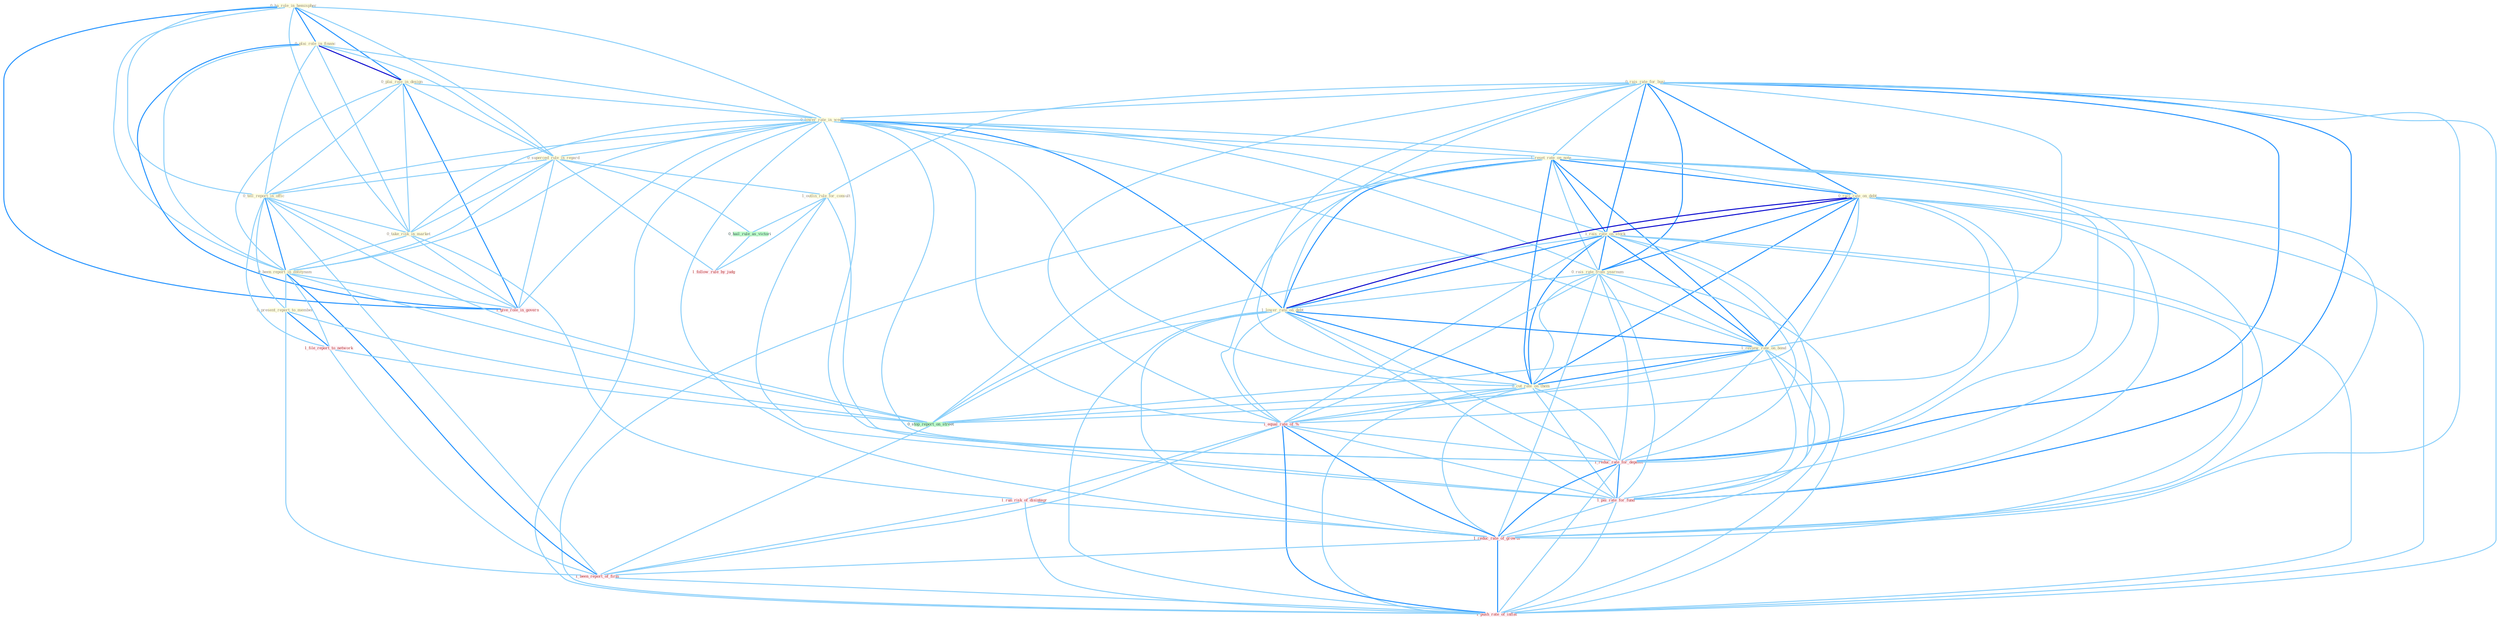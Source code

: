 Graph G{ 
    node
    [shape=polygon,style=filled,width=.5,height=.06,color="#BDFCC9",fixedsize=true,fontsize=4,
    fontcolor="#2f4f4f"];
    {node
    [color="#ffffe0", fontcolor="#8b7d6b"] "0_ha_role_in_hemispher " "0_plai_role_in_financ " "0_rais_rate_for_busi " "0_plai_role_in_design " "0_lower_rate_in_week " "0_superced_rule_in_regard " "1_reset_rate_on_note " "0_tell_report_in_offic " "0_take_risk_in_market " "0_been_report_in_entitynam " "0_rais_rate_on_debt " "1_rais_rate_on_stock " "0_rais_rate_from_yearnum " "0_present_report_to_member " "1_lower_rate_on_debt " "1_review_rate_on_bond " "1_outlin_rule_for_consult " "0_cut_rate_on_them "}
{node [color="#fff0f5", fontcolor="#b22222"] "1_file_report_to_network " "1_equal_rate_of_% " "1_reduc_rate_for_deposit " "1_give_role_in_govern " "1_pai_rate_for_fund " "1_run_risk_of_disintegr " "1_follow_rule_by_judg " "1_reduc_rate_of_growth " "1_been_report_of_firm " "1_push_rate_of_inflat "}
edge [color="#B0E2FF"];

	"0_ha_role_in_hemispher " -- "0_plai_role_in_financ " [w="2", color="#1e90ff" , len=0.8];
	"0_ha_role_in_hemispher " -- "0_plai_role_in_design " [w="2", color="#1e90ff" , len=0.8];
	"0_ha_role_in_hemispher " -- "0_lower_rate_in_week " [w="1", color="#87cefa" ];
	"0_ha_role_in_hemispher " -- "0_superced_rule_in_regard " [w="1", color="#87cefa" ];
	"0_ha_role_in_hemispher " -- "0_tell_report_in_offic " [w="1", color="#87cefa" ];
	"0_ha_role_in_hemispher " -- "0_take_risk_in_market " [w="1", color="#87cefa" ];
	"0_ha_role_in_hemispher " -- "0_been_report_in_entitynam " [w="1", color="#87cefa" ];
	"0_ha_role_in_hemispher " -- "1_give_role_in_govern " [w="2", color="#1e90ff" , len=0.8];
	"0_plai_role_in_financ " -- "0_plai_role_in_design " [w="3", color="#0000cd" , len=0.6];
	"0_plai_role_in_financ " -- "0_lower_rate_in_week " [w="1", color="#87cefa" ];
	"0_plai_role_in_financ " -- "0_superced_rule_in_regard " [w="1", color="#87cefa" ];
	"0_plai_role_in_financ " -- "0_tell_report_in_offic " [w="1", color="#87cefa" ];
	"0_plai_role_in_financ " -- "0_take_risk_in_market " [w="1", color="#87cefa" ];
	"0_plai_role_in_financ " -- "0_been_report_in_entitynam " [w="1", color="#87cefa" ];
	"0_plai_role_in_financ " -- "1_give_role_in_govern " [w="2", color="#1e90ff" , len=0.8];
	"0_rais_rate_for_busi " -- "0_lower_rate_in_week " [w="1", color="#87cefa" ];
	"0_rais_rate_for_busi " -- "1_reset_rate_on_note " [w="1", color="#87cefa" ];
	"0_rais_rate_for_busi " -- "0_rais_rate_on_debt " [w="2", color="#1e90ff" , len=0.8];
	"0_rais_rate_for_busi " -- "1_rais_rate_on_stock " [w="2", color="#1e90ff" , len=0.8];
	"0_rais_rate_for_busi " -- "0_rais_rate_from_yearnum " [w="2", color="#1e90ff" , len=0.8];
	"0_rais_rate_for_busi " -- "1_lower_rate_on_debt " [w="1", color="#87cefa" ];
	"0_rais_rate_for_busi " -- "1_review_rate_on_bond " [w="1", color="#87cefa" ];
	"0_rais_rate_for_busi " -- "1_outlin_rule_for_consult " [w="1", color="#87cefa" ];
	"0_rais_rate_for_busi " -- "0_cut_rate_on_them " [w="1", color="#87cefa" ];
	"0_rais_rate_for_busi " -- "1_equal_rate_of_% " [w="1", color="#87cefa" ];
	"0_rais_rate_for_busi " -- "1_reduc_rate_for_deposit " [w="2", color="#1e90ff" , len=0.8];
	"0_rais_rate_for_busi " -- "1_pai_rate_for_fund " [w="2", color="#1e90ff" , len=0.8];
	"0_rais_rate_for_busi " -- "1_reduc_rate_of_growth " [w="1", color="#87cefa" ];
	"0_rais_rate_for_busi " -- "1_push_rate_of_inflat " [w="1", color="#87cefa" ];
	"0_plai_role_in_design " -- "0_lower_rate_in_week " [w="1", color="#87cefa" ];
	"0_plai_role_in_design " -- "0_superced_rule_in_regard " [w="1", color="#87cefa" ];
	"0_plai_role_in_design " -- "0_tell_report_in_offic " [w="1", color="#87cefa" ];
	"0_plai_role_in_design " -- "0_take_risk_in_market " [w="1", color="#87cefa" ];
	"0_plai_role_in_design " -- "0_been_report_in_entitynam " [w="1", color="#87cefa" ];
	"0_plai_role_in_design " -- "1_give_role_in_govern " [w="2", color="#1e90ff" , len=0.8];
	"0_lower_rate_in_week " -- "0_superced_rule_in_regard " [w="1", color="#87cefa" ];
	"0_lower_rate_in_week " -- "1_reset_rate_on_note " [w="1", color="#87cefa" ];
	"0_lower_rate_in_week " -- "0_tell_report_in_offic " [w="1", color="#87cefa" ];
	"0_lower_rate_in_week " -- "0_take_risk_in_market " [w="1", color="#87cefa" ];
	"0_lower_rate_in_week " -- "0_been_report_in_entitynam " [w="1", color="#87cefa" ];
	"0_lower_rate_in_week " -- "0_rais_rate_on_debt " [w="1", color="#87cefa" ];
	"0_lower_rate_in_week " -- "1_rais_rate_on_stock " [w="1", color="#87cefa" ];
	"0_lower_rate_in_week " -- "0_rais_rate_from_yearnum " [w="1", color="#87cefa" ];
	"0_lower_rate_in_week " -- "1_lower_rate_on_debt " [w="2", color="#1e90ff" , len=0.8];
	"0_lower_rate_in_week " -- "1_review_rate_on_bond " [w="1", color="#87cefa" ];
	"0_lower_rate_in_week " -- "0_cut_rate_on_them " [w="1", color="#87cefa" ];
	"0_lower_rate_in_week " -- "1_equal_rate_of_% " [w="1", color="#87cefa" ];
	"0_lower_rate_in_week " -- "1_reduc_rate_for_deposit " [w="1", color="#87cefa" ];
	"0_lower_rate_in_week " -- "1_give_role_in_govern " [w="1", color="#87cefa" ];
	"0_lower_rate_in_week " -- "1_pai_rate_for_fund " [w="1", color="#87cefa" ];
	"0_lower_rate_in_week " -- "1_reduc_rate_of_growth " [w="1", color="#87cefa" ];
	"0_lower_rate_in_week " -- "1_push_rate_of_inflat " [w="1", color="#87cefa" ];
	"0_superced_rule_in_regard " -- "0_tell_report_in_offic " [w="1", color="#87cefa" ];
	"0_superced_rule_in_regard " -- "0_take_risk_in_market " [w="1", color="#87cefa" ];
	"0_superced_rule_in_regard " -- "0_been_report_in_entitynam " [w="1", color="#87cefa" ];
	"0_superced_rule_in_regard " -- "1_outlin_rule_for_consult " [w="1", color="#87cefa" ];
	"0_superced_rule_in_regard " -- "1_give_role_in_govern " [w="1", color="#87cefa" ];
	"0_superced_rule_in_regard " -- "0_hail_rule_as_victori " [w="1", color="#87cefa" ];
	"0_superced_rule_in_regard " -- "1_follow_rule_by_judg " [w="1", color="#87cefa" ];
	"1_reset_rate_on_note " -- "0_rais_rate_on_debt " [w="2", color="#1e90ff" , len=0.8];
	"1_reset_rate_on_note " -- "1_rais_rate_on_stock " [w="2", color="#1e90ff" , len=0.8];
	"1_reset_rate_on_note " -- "0_rais_rate_from_yearnum " [w="1", color="#87cefa" ];
	"1_reset_rate_on_note " -- "1_lower_rate_on_debt " [w="2", color="#1e90ff" , len=0.8];
	"1_reset_rate_on_note " -- "1_review_rate_on_bond " [w="2", color="#1e90ff" , len=0.8];
	"1_reset_rate_on_note " -- "0_cut_rate_on_them " [w="2", color="#1e90ff" , len=0.8];
	"1_reset_rate_on_note " -- "1_equal_rate_of_% " [w="1", color="#87cefa" ];
	"1_reset_rate_on_note " -- "0_stop_report_on_street " [w="1", color="#87cefa" ];
	"1_reset_rate_on_note " -- "1_reduc_rate_for_deposit " [w="1", color="#87cefa" ];
	"1_reset_rate_on_note " -- "1_pai_rate_for_fund " [w="1", color="#87cefa" ];
	"1_reset_rate_on_note " -- "1_reduc_rate_of_growth " [w="1", color="#87cefa" ];
	"1_reset_rate_on_note " -- "1_push_rate_of_inflat " [w="1", color="#87cefa" ];
	"0_tell_report_in_offic " -- "0_take_risk_in_market " [w="1", color="#87cefa" ];
	"0_tell_report_in_offic " -- "0_been_report_in_entitynam " [w="2", color="#1e90ff" , len=0.8];
	"0_tell_report_in_offic " -- "0_present_report_to_member " [w="1", color="#87cefa" ];
	"0_tell_report_in_offic " -- "1_file_report_to_network " [w="1", color="#87cefa" ];
	"0_tell_report_in_offic " -- "0_stop_report_on_street " [w="1", color="#87cefa" ];
	"0_tell_report_in_offic " -- "1_give_role_in_govern " [w="1", color="#87cefa" ];
	"0_tell_report_in_offic " -- "1_been_report_of_firm " [w="1", color="#87cefa" ];
	"0_take_risk_in_market " -- "0_been_report_in_entitynam " [w="1", color="#87cefa" ];
	"0_take_risk_in_market " -- "1_give_role_in_govern " [w="1", color="#87cefa" ];
	"0_take_risk_in_market " -- "1_run_risk_of_disintegr " [w="1", color="#87cefa" ];
	"0_been_report_in_entitynam " -- "0_present_report_to_member " [w="1", color="#87cefa" ];
	"0_been_report_in_entitynam " -- "1_file_report_to_network " [w="1", color="#87cefa" ];
	"0_been_report_in_entitynam " -- "0_stop_report_on_street " [w="1", color="#87cefa" ];
	"0_been_report_in_entitynam " -- "1_give_role_in_govern " [w="1", color="#87cefa" ];
	"0_been_report_in_entitynam " -- "1_been_report_of_firm " [w="2", color="#1e90ff" , len=0.8];
	"0_rais_rate_on_debt " -- "1_rais_rate_on_stock " [w="3", color="#0000cd" , len=0.6];
	"0_rais_rate_on_debt " -- "0_rais_rate_from_yearnum " [w="2", color="#1e90ff" , len=0.8];
	"0_rais_rate_on_debt " -- "1_lower_rate_on_debt " [w="3", color="#0000cd" , len=0.6];
	"0_rais_rate_on_debt " -- "1_review_rate_on_bond " [w="2", color="#1e90ff" , len=0.8];
	"0_rais_rate_on_debt " -- "0_cut_rate_on_them " [w="2", color="#1e90ff" , len=0.8];
	"0_rais_rate_on_debt " -- "1_equal_rate_of_% " [w="1", color="#87cefa" ];
	"0_rais_rate_on_debt " -- "0_stop_report_on_street " [w="1", color="#87cefa" ];
	"0_rais_rate_on_debt " -- "1_reduc_rate_for_deposit " [w="1", color="#87cefa" ];
	"0_rais_rate_on_debt " -- "1_pai_rate_for_fund " [w="1", color="#87cefa" ];
	"0_rais_rate_on_debt " -- "1_reduc_rate_of_growth " [w="1", color="#87cefa" ];
	"0_rais_rate_on_debt " -- "1_push_rate_of_inflat " [w="1", color="#87cefa" ];
	"1_rais_rate_on_stock " -- "0_rais_rate_from_yearnum " [w="2", color="#1e90ff" , len=0.8];
	"1_rais_rate_on_stock " -- "1_lower_rate_on_debt " [w="2", color="#1e90ff" , len=0.8];
	"1_rais_rate_on_stock " -- "1_review_rate_on_bond " [w="2", color="#1e90ff" , len=0.8];
	"1_rais_rate_on_stock " -- "0_cut_rate_on_them " [w="2", color="#1e90ff" , len=0.8];
	"1_rais_rate_on_stock " -- "1_equal_rate_of_% " [w="1", color="#87cefa" ];
	"1_rais_rate_on_stock " -- "0_stop_report_on_street " [w="1", color="#87cefa" ];
	"1_rais_rate_on_stock " -- "1_reduc_rate_for_deposit " [w="1", color="#87cefa" ];
	"1_rais_rate_on_stock " -- "1_pai_rate_for_fund " [w="1", color="#87cefa" ];
	"1_rais_rate_on_stock " -- "1_reduc_rate_of_growth " [w="1", color="#87cefa" ];
	"1_rais_rate_on_stock " -- "1_push_rate_of_inflat " [w="1", color="#87cefa" ];
	"0_rais_rate_from_yearnum " -- "1_lower_rate_on_debt " [w="1", color="#87cefa" ];
	"0_rais_rate_from_yearnum " -- "1_review_rate_on_bond " [w="1", color="#87cefa" ];
	"0_rais_rate_from_yearnum " -- "0_cut_rate_on_them " [w="1", color="#87cefa" ];
	"0_rais_rate_from_yearnum " -- "1_equal_rate_of_% " [w="1", color="#87cefa" ];
	"0_rais_rate_from_yearnum " -- "1_reduc_rate_for_deposit " [w="1", color="#87cefa" ];
	"0_rais_rate_from_yearnum " -- "1_pai_rate_for_fund " [w="1", color="#87cefa" ];
	"0_rais_rate_from_yearnum " -- "1_reduc_rate_of_growth " [w="1", color="#87cefa" ];
	"0_rais_rate_from_yearnum " -- "1_push_rate_of_inflat " [w="1", color="#87cefa" ];
	"0_present_report_to_member " -- "1_file_report_to_network " [w="2", color="#1e90ff" , len=0.8];
	"0_present_report_to_member " -- "0_stop_report_on_street " [w="1", color="#87cefa" ];
	"0_present_report_to_member " -- "1_been_report_of_firm " [w="1", color="#87cefa" ];
	"1_lower_rate_on_debt " -- "1_review_rate_on_bond " [w="2", color="#1e90ff" , len=0.8];
	"1_lower_rate_on_debt " -- "0_cut_rate_on_them " [w="2", color="#1e90ff" , len=0.8];
	"1_lower_rate_on_debt " -- "1_equal_rate_of_% " [w="1", color="#87cefa" ];
	"1_lower_rate_on_debt " -- "0_stop_report_on_street " [w="1", color="#87cefa" ];
	"1_lower_rate_on_debt " -- "1_reduc_rate_for_deposit " [w="1", color="#87cefa" ];
	"1_lower_rate_on_debt " -- "1_pai_rate_for_fund " [w="1", color="#87cefa" ];
	"1_lower_rate_on_debt " -- "1_reduc_rate_of_growth " [w="1", color="#87cefa" ];
	"1_lower_rate_on_debt " -- "1_push_rate_of_inflat " [w="1", color="#87cefa" ];
	"1_review_rate_on_bond " -- "0_cut_rate_on_them " [w="2", color="#1e90ff" , len=0.8];
	"1_review_rate_on_bond " -- "1_equal_rate_of_% " [w="1", color="#87cefa" ];
	"1_review_rate_on_bond " -- "0_stop_report_on_street " [w="1", color="#87cefa" ];
	"1_review_rate_on_bond " -- "1_reduc_rate_for_deposit " [w="1", color="#87cefa" ];
	"1_review_rate_on_bond " -- "1_pai_rate_for_fund " [w="1", color="#87cefa" ];
	"1_review_rate_on_bond " -- "1_reduc_rate_of_growth " [w="1", color="#87cefa" ];
	"1_review_rate_on_bond " -- "1_push_rate_of_inflat " [w="1", color="#87cefa" ];
	"1_outlin_rule_for_consult " -- "1_reduc_rate_for_deposit " [w="1", color="#87cefa" ];
	"1_outlin_rule_for_consult " -- "1_pai_rate_for_fund " [w="1", color="#87cefa" ];
	"1_outlin_rule_for_consult " -- "0_hail_rule_as_victori " [w="1", color="#87cefa" ];
	"1_outlin_rule_for_consult " -- "1_follow_rule_by_judg " [w="1", color="#87cefa" ];
	"0_cut_rate_on_them " -- "1_equal_rate_of_% " [w="1", color="#87cefa" ];
	"0_cut_rate_on_them " -- "0_stop_report_on_street " [w="1", color="#87cefa" ];
	"0_cut_rate_on_them " -- "1_reduc_rate_for_deposit " [w="1", color="#87cefa" ];
	"0_cut_rate_on_them " -- "1_pai_rate_for_fund " [w="1", color="#87cefa" ];
	"0_cut_rate_on_them " -- "1_reduc_rate_of_growth " [w="1", color="#87cefa" ];
	"0_cut_rate_on_them " -- "1_push_rate_of_inflat " [w="1", color="#87cefa" ];
	"1_file_report_to_network " -- "0_stop_report_on_street " [w="1", color="#87cefa" ];
	"1_file_report_to_network " -- "1_been_report_of_firm " [w="1", color="#87cefa" ];
	"1_equal_rate_of_% " -- "1_reduc_rate_for_deposit " [w="1", color="#87cefa" ];
	"1_equal_rate_of_% " -- "1_pai_rate_for_fund " [w="1", color="#87cefa" ];
	"1_equal_rate_of_% " -- "1_run_risk_of_disintegr " [w="1", color="#87cefa" ];
	"1_equal_rate_of_% " -- "1_reduc_rate_of_growth " [w="2", color="#1e90ff" , len=0.8];
	"1_equal_rate_of_% " -- "1_been_report_of_firm " [w="1", color="#87cefa" ];
	"1_equal_rate_of_% " -- "1_push_rate_of_inflat " [w="2", color="#1e90ff" , len=0.8];
	"0_stop_report_on_street " -- "1_been_report_of_firm " [w="1", color="#87cefa" ];
	"1_reduc_rate_for_deposit " -- "1_pai_rate_for_fund " [w="2", color="#1e90ff" , len=0.8];
	"1_reduc_rate_for_deposit " -- "1_reduc_rate_of_growth " [w="2", color="#1e90ff" , len=0.8];
	"1_reduc_rate_for_deposit " -- "1_push_rate_of_inflat " [w="1", color="#87cefa" ];
	"1_pai_rate_for_fund " -- "1_reduc_rate_of_growth " [w="1", color="#87cefa" ];
	"1_pai_rate_for_fund " -- "1_push_rate_of_inflat " [w="1", color="#87cefa" ];
	"0_hail_rule_as_victori " -- "1_follow_rule_by_judg " [w="1", color="#87cefa" ];
	"1_run_risk_of_disintegr " -- "1_reduc_rate_of_growth " [w="1", color="#87cefa" ];
	"1_run_risk_of_disintegr " -- "1_been_report_of_firm " [w="1", color="#87cefa" ];
	"1_run_risk_of_disintegr " -- "1_push_rate_of_inflat " [w="1", color="#87cefa" ];
	"1_reduc_rate_of_growth " -- "1_been_report_of_firm " [w="1", color="#87cefa" ];
	"1_reduc_rate_of_growth " -- "1_push_rate_of_inflat " [w="2", color="#1e90ff" , len=0.8];
	"1_been_report_of_firm " -- "1_push_rate_of_inflat " [w="1", color="#87cefa" ];
}